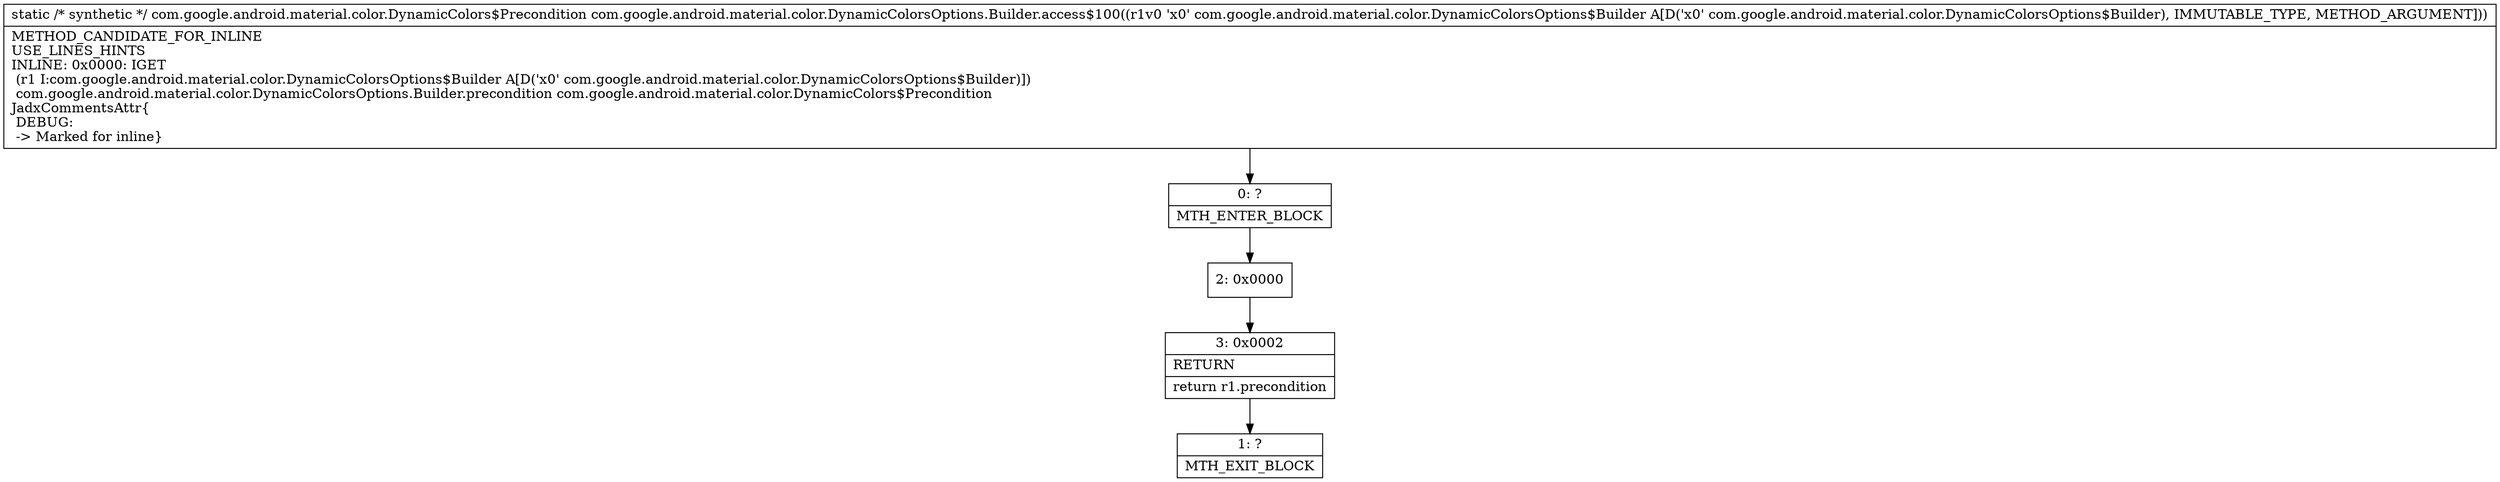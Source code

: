 digraph "CFG forcom.google.android.material.color.DynamicColorsOptions.Builder.access$100(Lcom\/google\/android\/material\/color\/DynamicColorsOptions$Builder;)Lcom\/google\/android\/material\/color\/DynamicColors$Precondition;" {
Node_0 [shape=record,label="{0\:\ ?|MTH_ENTER_BLOCK\l}"];
Node_2 [shape=record,label="{2\:\ 0x0000}"];
Node_3 [shape=record,label="{3\:\ 0x0002|RETURN\l|return r1.precondition\l}"];
Node_1 [shape=record,label="{1\:\ ?|MTH_EXIT_BLOCK\l}"];
MethodNode[shape=record,label="{static \/* synthetic *\/ com.google.android.material.color.DynamicColors$Precondition com.google.android.material.color.DynamicColorsOptions.Builder.access$100((r1v0 'x0' com.google.android.material.color.DynamicColorsOptions$Builder A[D('x0' com.google.android.material.color.DynamicColorsOptions$Builder), IMMUTABLE_TYPE, METHOD_ARGUMENT]))  | METHOD_CANDIDATE_FOR_INLINE\lUSE_LINES_HINTS\lINLINE: 0x0000: IGET  \l  (r1 I:com.google.android.material.color.DynamicColorsOptions$Builder A[D('x0' com.google.android.material.color.DynamicColorsOptions$Builder)])\l com.google.android.material.color.DynamicColorsOptions.Builder.precondition com.google.android.material.color.DynamicColors$Precondition\lJadxCommentsAttr\{\l DEBUG: \l \-\> Marked for inline\}\l}"];
MethodNode -> Node_0;Node_0 -> Node_2;
Node_2 -> Node_3;
Node_3 -> Node_1;
}

